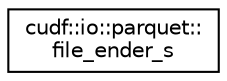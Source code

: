 digraph "Graphical Class Hierarchy"
{
  edge [fontname="Helvetica",fontsize="10",labelfontname="Helvetica",labelfontsize="10"];
  node [fontname="Helvetica",fontsize="10",shape=record];
  rankdir="LR";
  Node0 [label="cudf::io::parquet::\lfile_ender_s",height=0.2,width=0.4,color="black", fillcolor="white", style="filled",URL="$structcudf_1_1io_1_1parquet_1_1file__ender__s.html",tooltip="Struct that describes the Parquet file data postscript. "];
}
